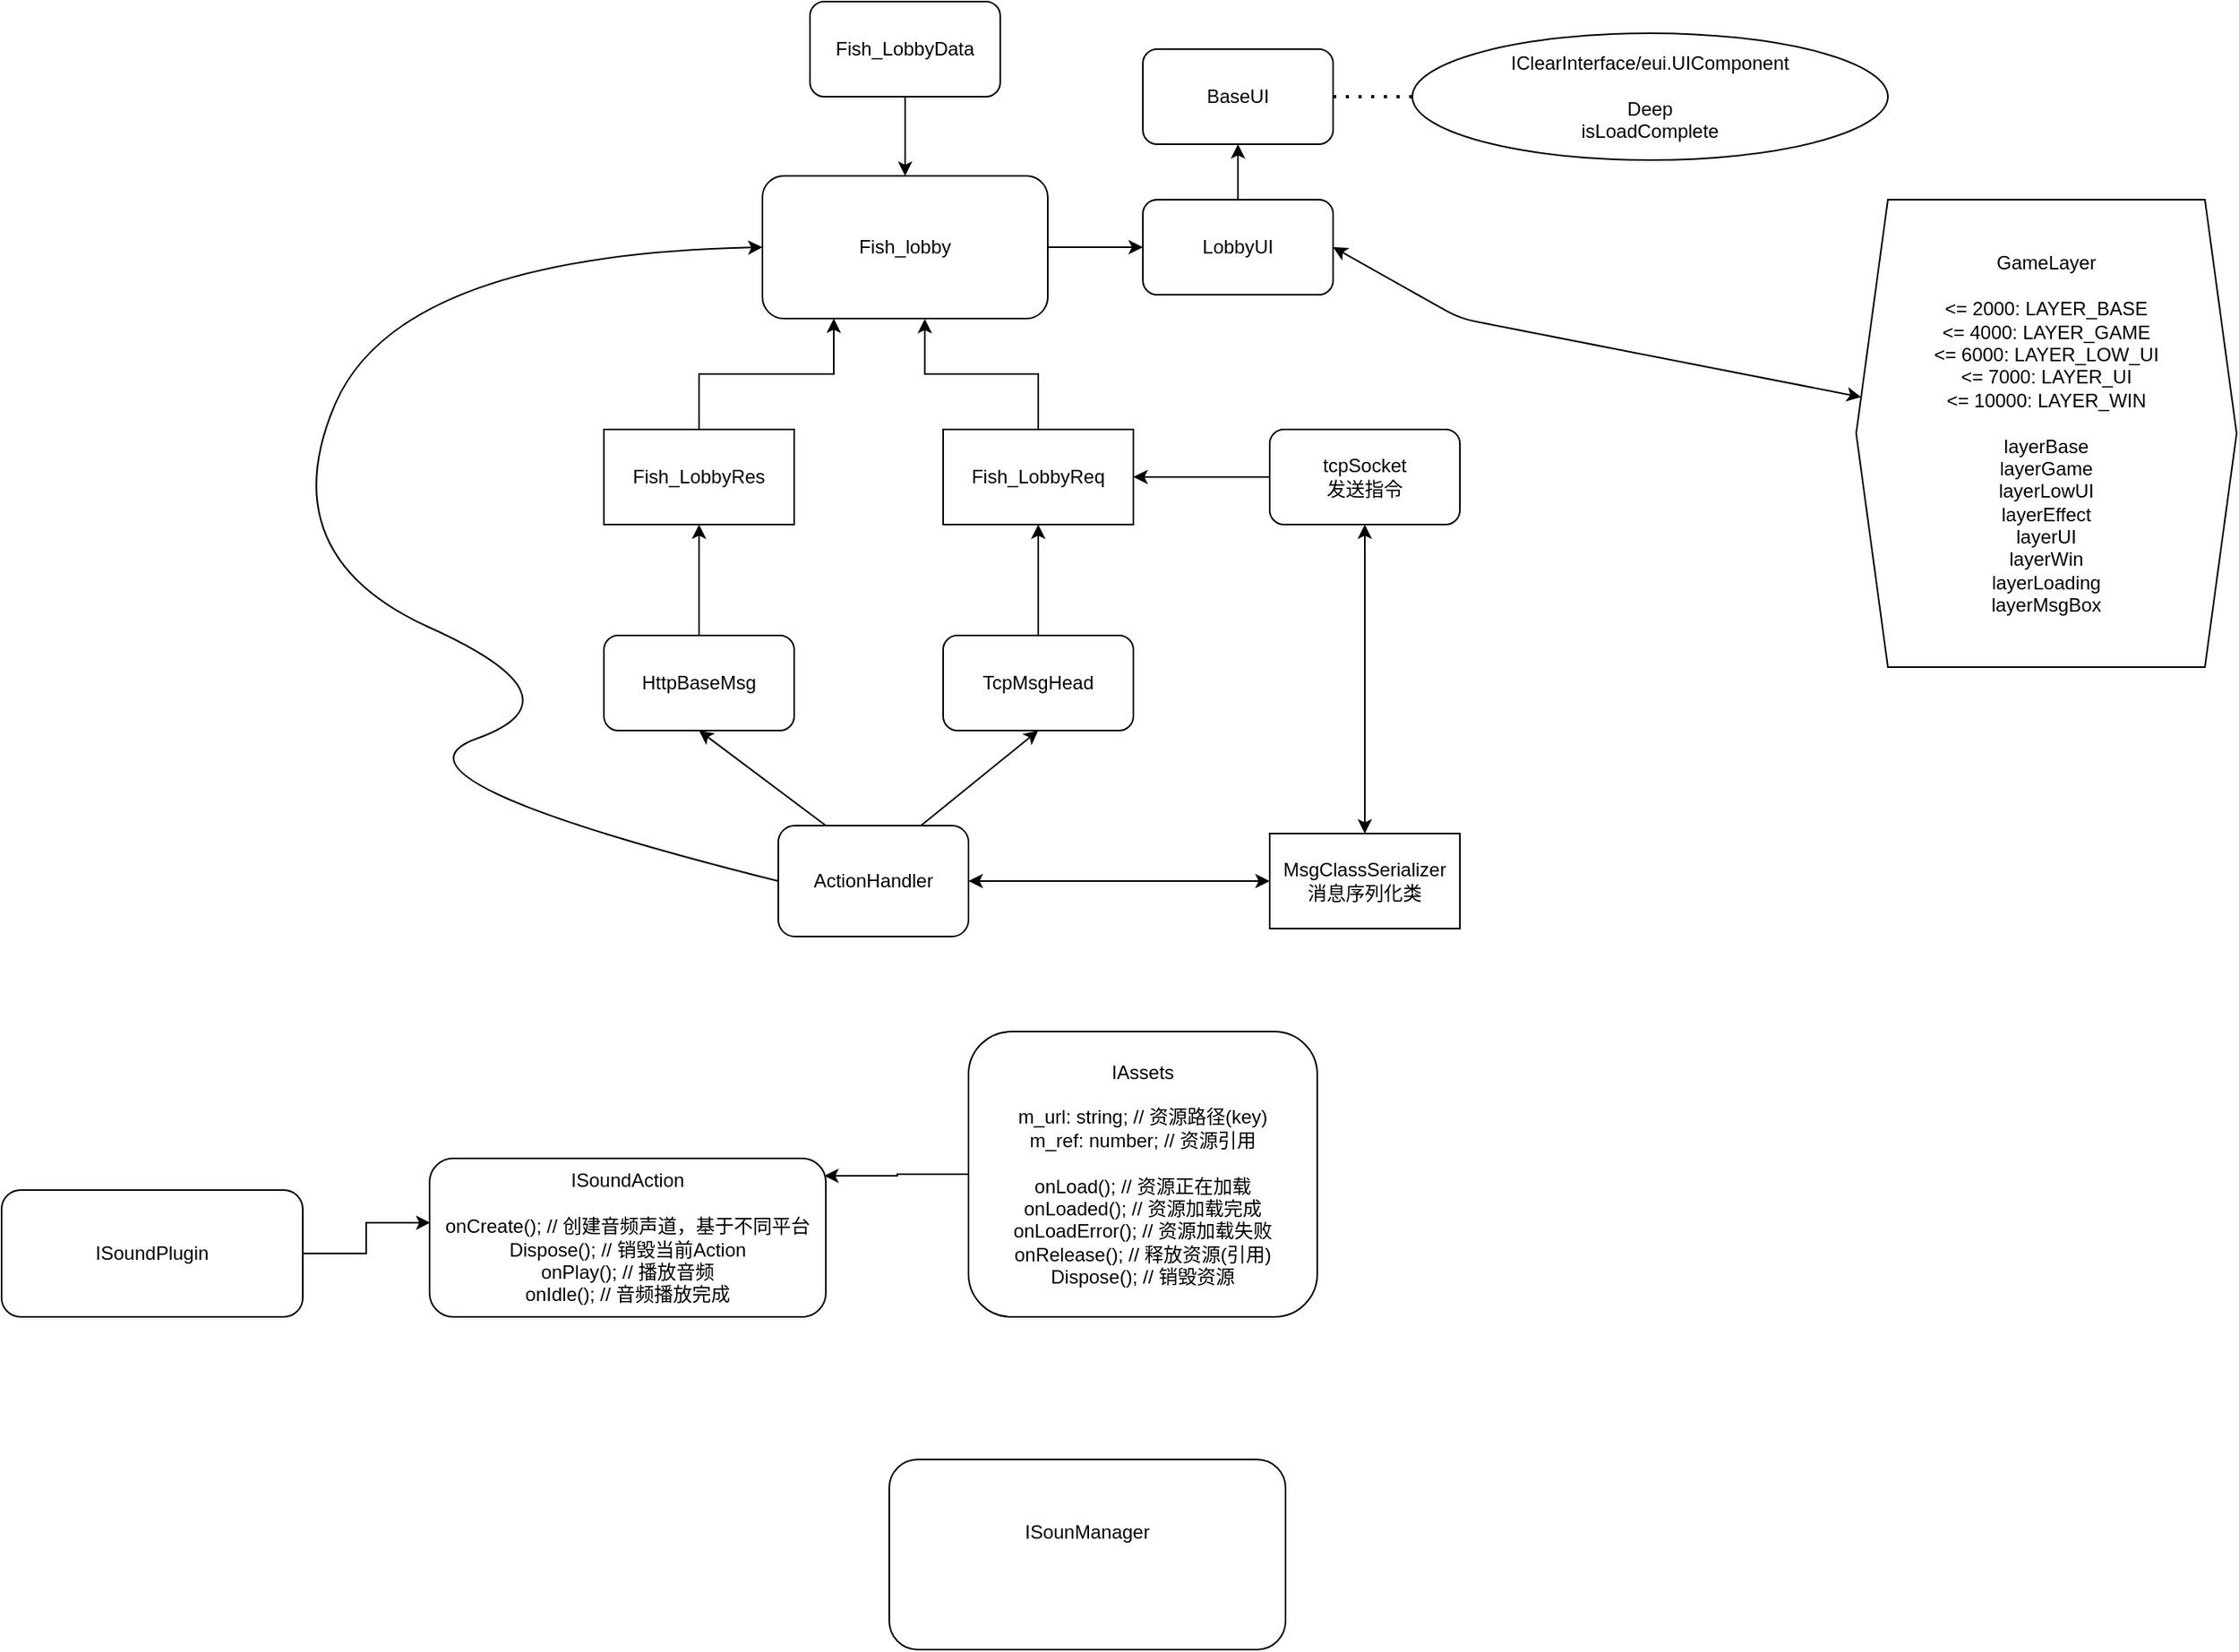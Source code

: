 <mxfile version="14.5.8" type="github">
  <diagram name="BOKE_FISH" id="b5b7bab2-c9e2-2cf4-8b2a-24fd1a2a6d21">
    <mxGraphModel dx="2377" dy="868" grid="1" gridSize="10" guides="1" tooltips="1" connect="1" arrows="1" fold="1" page="1" pageScale="1" pageWidth="827" pageHeight="1169" background="#ffffff" math="0" shadow="0">
      <root>
        <mxCell id="0" />
        <mxCell id="1" parent="0" />
        <mxCell id="fzn0tMe7gDzVCb7VW257-3" style="edgeStyle=orthogonalEdgeStyle;rounded=0;orthogonalLoop=1;jettySize=auto;html=1;" parent="1" source="fzn0tMe7gDzVCb7VW257-1" target="fzn0tMe7gDzVCb7VW257-4" edge="1">
          <mxGeometry relative="1" as="geometry">
            <mxPoint x="450" y="205" as="targetPoint" />
          </mxGeometry>
        </mxCell>
        <mxCell id="fzn0tMe7gDzVCb7VW257-1" value="Fish_lobby" style="rounded=1;whiteSpace=wrap;html=1;" parent="1" vertex="1">
          <mxGeometry x="180" y="160" width="180" height="90" as="geometry" />
        </mxCell>
        <mxCell id="fzn0tMe7gDzVCb7VW257-5" style="edgeStyle=orthogonalEdgeStyle;rounded=0;orthogonalLoop=1;jettySize=auto;html=1;" parent="1" source="fzn0tMe7gDzVCb7VW257-4" target="fzn0tMe7gDzVCb7VW257-6" edge="1">
          <mxGeometry relative="1" as="geometry">
            <mxPoint x="480" y="130" as="targetPoint" />
          </mxGeometry>
        </mxCell>
        <mxCell id="fzn0tMe7gDzVCb7VW257-4" value="LobbyUI" style="rounded=1;whiteSpace=wrap;html=1;" parent="1" vertex="1">
          <mxGeometry x="420" y="175" width="120" height="60" as="geometry" />
        </mxCell>
        <mxCell id="fzn0tMe7gDzVCb7VW257-6" value="BaseUI" style="rounded=1;whiteSpace=wrap;html=1;" parent="1" vertex="1">
          <mxGeometry x="420" y="80" width="120" height="60" as="geometry" />
        </mxCell>
        <mxCell id="fzn0tMe7gDzVCb7VW257-7" value="" style="endArrow=none;dashed=1;html=1;dashPattern=1 3;strokeWidth=2;exitX=1;exitY=0.5;exitDx=0;exitDy=0;" parent="1" source="fzn0tMe7gDzVCb7VW257-6" edge="1">
          <mxGeometry width="50" height="50" relative="1" as="geometry">
            <mxPoint x="760" y="270" as="sourcePoint" />
            <mxPoint x="590" y="110" as="targetPoint" />
          </mxGeometry>
        </mxCell>
        <mxCell id="fzn0tMe7gDzVCb7VW257-10" value="IClearInterface/eui.UIComponent&lt;br&gt;&lt;br&gt;Deep&lt;br&gt;isLoadComplete" style="ellipse;whiteSpace=wrap;html=1;" parent="1" vertex="1">
          <mxGeometry x="590" y="70" width="300" height="80" as="geometry" />
        </mxCell>
        <mxCell id="fzn0tMe7gDzVCb7VW257-11" value="" style="endArrow=classic;startArrow=classic;html=1;exitX=1;exitY=0.5;exitDx=0;exitDy=0;" parent="1" source="fzn0tMe7gDzVCb7VW257-4" target="fzn0tMe7gDzVCb7VW257-12" edge="1">
          <mxGeometry width="50" height="50" relative="1" as="geometry">
            <mxPoint x="750" y="320" as="sourcePoint" />
            <mxPoint x="740" y="205" as="targetPoint" />
            <Array as="points">
              <mxPoint x="620" y="250" />
            </Array>
          </mxGeometry>
        </mxCell>
        <mxCell id="fzn0tMe7gDzVCb7VW257-12" value="GameLayer&lt;br&gt;&lt;br&gt;&amp;lt;= 2000: LAYER_BASE&lt;br&gt;&amp;lt;= 4000: LAYER_GAME&lt;br&gt;&amp;lt;= 6000: LAYER_LOW_UI&lt;br&gt;&amp;lt;= 7000: LAYER_UI&lt;br&gt;&amp;lt;= 10000: LAYER_WIN&lt;br&gt;&lt;br&gt;layerBase&lt;br&gt;layerGame&lt;br&gt;layerLowUI&lt;br&gt;layerEffect&lt;br&gt;layerUI&lt;br&gt;layerWin&lt;br&gt;layerLoading&lt;br&gt;layerMsgBox" style="shape=hexagon;perimeter=hexagonPerimeter2;whiteSpace=wrap;html=1;fixedSize=1;" parent="1" vertex="1">
          <mxGeometry x="870" y="175" width="240" height="295" as="geometry" />
        </mxCell>
        <mxCell id="fzn0tMe7gDzVCb7VW257-15" style="edgeStyle=orthogonalEdgeStyle;rounded=0;orthogonalLoop=1;jettySize=auto;html=1;entryX=0.25;entryY=1;entryDx=0;entryDy=0;" parent="1" source="fzn0tMe7gDzVCb7VW257-13" target="fzn0tMe7gDzVCb7VW257-1" edge="1">
          <mxGeometry relative="1" as="geometry" />
        </mxCell>
        <mxCell id="fzn0tMe7gDzVCb7VW257-13" value="Fish_LobbyRes" style="rounded=0;whiteSpace=wrap;html=1;" parent="1" vertex="1">
          <mxGeometry x="80" y="320" width="120" height="60" as="geometry" />
        </mxCell>
        <mxCell id="fzn0tMe7gDzVCb7VW257-16" style="edgeStyle=orthogonalEdgeStyle;rounded=0;orthogonalLoop=1;jettySize=auto;html=1;entryX=0.569;entryY=1.003;entryDx=0;entryDy=0;entryPerimeter=0;" parent="1" source="fzn0tMe7gDzVCb7VW257-14" target="fzn0tMe7gDzVCb7VW257-1" edge="1">
          <mxGeometry relative="1" as="geometry">
            <Array as="points">
              <mxPoint x="354" y="285" />
              <mxPoint x="282" y="285" />
            </Array>
          </mxGeometry>
        </mxCell>
        <mxCell id="fzn0tMe7gDzVCb7VW257-14" value="Fish_LobbyReq" style="rounded=0;whiteSpace=wrap;html=1;" parent="1" vertex="1">
          <mxGeometry x="294" y="320" width="120" height="60" as="geometry" />
        </mxCell>
        <mxCell id="fzn0tMe7gDzVCb7VW257-18" style="edgeStyle=orthogonalEdgeStyle;rounded=0;orthogonalLoop=1;jettySize=auto;html=1;entryX=0.5;entryY=1;entryDx=0;entryDy=0;" parent="1" source="fzn0tMe7gDzVCb7VW257-17" target="fzn0tMe7gDzVCb7VW257-14" edge="1">
          <mxGeometry relative="1" as="geometry" />
        </mxCell>
        <mxCell id="fzn0tMe7gDzVCb7VW257-17" value="TcpMsgHead" style="rounded=1;whiteSpace=wrap;html=1;" parent="1" vertex="1">
          <mxGeometry x="294" y="450" width="120" height="60" as="geometry" />
        </mxCell>
        <mxCell id="fzn0tMe7gDzVCb7VW257-20" style="edgeStyle=orthogonalEdgeStyle;rounded=0;orthogonalLoop=1;jettySize=auto;html=1;entryX=0.5;entryY=1;entryDx=0;entryDy=0;" parent="1" source="fzn0tMe7gDzVCb7VW257-19" target="fzn0tMe7gDzVCb7VW257-13" edge="1">
          <mxGeometry relative="1" as="geometry" />
        </mxCell>
        <mxCell id="fzn0tMe7gDzVCb7VW257-19" value="HttpBaseMsg" style="rounded=1;whiteSpace=wrap;html=1;" parent="1" vertex="1">
          <mxGeometry x="80" y="450" width="120" height="60" as="geometry" />
        </mxCell>
        <mxCell id="fzn0tMe7gDzVCb7VW257-21" value="Fish_LobbyData" style="rounded=1;whiteSpace=wrap;html=1;" parent="1" vertex="1">
          <mxGeometry x="210" y="50" width="120" height="60" as="geometry" />
        </mxCell>
        <mxCell id="fzn0tMe7gDzVCb7VW257-23" value="" style="endArrow=classic;html=1;exitX=0.5;exitY=1;exitDx=0;exitDy=0;entryX=0.5;entryY=0;entryDx=0;entryDy=0;" parent="1" source="fzn0tMe7gDzVCb7VW257-21" target="fzn0tMe7gDzVCb7VW257-1" edge="1">
          <mxGeometry width="50" height="50" relative="1" as="geometry">
            <mxPoint x="750" y="320" as="sourcePoint" />
            <mxPoint x="800" y="270" as="targetPoint" />
          </mxGeometry>
        </mxCell>
        <mxCell id="fzn0tMe7gDzVCb7VW257-31" style="edgeStyle=orthogonalEdgeStyle;rounded=0;orthogonalLoop=1;jettySize=auto;html=1;" parent="1" source="fzn0tMe7gDzVCb7VW257-30" target="fzn0tMe7gDzVCb7VW257-14" edge="1">
          <mxGeometry relative="1" as="geometry" />
        </mxCell>
        <mxCell id="fzn0tMe7gDzVCb7VW257-30" value="tcpSocket&lt;br&gt;发送指令" style="rounded=1;whiteSpace=wrap;html=1;" parent="1" vertex="1">
          <mxGeometry x="500" y="320" width="120" height="60" as="geometry" />
        </mxCell>
        <mxCell id="fzn0tMe7gDzVCb7VW257-35" value="" style="endArrow=classic;html=1;exitX=0.75;exitY=0;exitDx=0;exitDy=0;entryX=0.5;entryY=1;entryDx=0;entryDy=0;" parent="1" target="fzn0tMe7gDzVCb7VW257-17" edge="1">
          <mxGeometry width="50" height="50" relative="1" as="geometry">
            <mxPoint x="280" y="570" as="sourcePoint" />
            <mxPoint x="800" y="390" as="targetPoint" />
          </mxGeometry>
        </mxCell>
        <mxCell id="fzn0tMe7gDzVCb7VW257-36" value="" style="endArrow=classic;html=1;exitX=0.25;exitY=0;exitDx=0;exitDy=0;entryX=0.5;entryY=1;entryDx=0;entryDy=0;" parent="1" target="fzn0tMe7gDzVCb7VW257-19" edge="1">
          <mxGeometry width="50" height="50" relative="1" as="geometry">
            <mxPoint x="220" y="570" as="sourcePoint" />
            <mxPoint x="364" y="520" as="targetPoint" />
          </mxGeometry>
        </mxCell>
        <mxCell id="fzn0tMe7gDzVCb7VW257-37" value="ActionHandler" style="rounded=1;whiteSpace=wrap;html=1;" parent="1" vertex="1">
          <mxGeometry x="190" y="570" width="120" height="70" as="geometry" />
        </mxCell>
        <mxCell id="fzn0tMe7gDzVCb7VW257-40" value="MsgClassSerializer&lt;br&gt;消息序列化类" style="rounded=0;whiteSpace=wrap;html=1;" parent="1" vertex="1">
          <mxGeometry x="500" y="575" width="120" height="60" as="geometry" />
        </mxCell>
        <mxCell id="fzn0tMe7gDzVCb7VW257-41" value="" style="endArrow=classic;startArrow=classic;html=1;exitX=1;exitY=0.5;exitDx=0;exitDy=0;entryX=0;entryY=0.5;entryDx=0;entryDy=0;" parent="1" source="fzn0tMe7gDzVCb7VW257-37" target="fzn0tMe7gDzVCb7VW257-40" edge="1">
          <mxGeometry width="50" height="50" relative="1" as="geometry">
            <mxPoint x="750" y="480" as="sourcePoint" />
            <mxPoint x="800" y="430" as="targetPoint" />
          </mxGeometry>
        </mxCell>
        <mxCell id="fzn0tMe7gDzVCb7VW257-42" value="" style="endArrow=classic;startArrow=classic;html=1;exitX=0.5;exitY=0;exitDx=0;exitDy=0;entryX=0.5;entryY=1;entryDx=0;entryDy=0;" parent="1" source="fzn0tMe7gDzVCb7VW257-40" target="fzn0tMe7gDzVCb7VW257-30" edge="1">
          <mxGeometry width="50" height="50" relative="1" as="geometry">
            <mxPoint x="750" y="480" as="sourcePoint" />
            <mxPoint x="800" y="430" as="targetPoint" />
          </mxGeometry>
        </mxCell>
        <mxCell id="fzn0tMe7gDzVCb7VW257-46" value="" style="curved=1;endArrow=classic;html=1;exitX=0;exitY=0.5;exitDx=0;exitDy=0;entryX=0;entryY=0.5;entryDx=0;entryDy=0;" parent="1" source="fzn0tMe7gDzVCb7VW257-37" target="fzn0tMe7gDzVCb7VW257-1" edge="1">
          <mxGeometry width="50" height="50" relative="1" as="geometry">
            <mxPoint x="750" y="480" as="sourcePoint" />
            <mxPoint x="800" y="430" as="targetPoint" />
            <Array as="points">
              <mxPoint x="-70" y="540" />
              <mxPoint x="70" y="490" />
              <mxPoint x="-130" y="400" />
              <mxPoint x="-50" y="210" />
            </Array>
          </mxGeometry>
        </mxCell>
        <mxCell id="f-Y9VzHZnFNgfBZq43af-1" value="ISoundAction&lt;br&gt;&lt;br&gt;onCreate(); // 创建音频声道，基于不同平台&lt;br&gt;Dispose(); // 销毁当前Action&lt;br&gt;onPlay(); // 播放音频&lt;br&gt;onIdle(); // 音频播放完成" style="rounded=1;whiteSpace=wrap;html=1;" vertex="1" parent="1">
          <mxGeometry x="-30" y="780" width="250" height="100" as="geometry" />
        </mxCell>
        <mxCell id="f-Y9VzHZnFNgfBZq43af-6" style="edgeStyle=orthogonalEdgeStyle;rounded=0;orthogonalLoop=1;jettySize=auto;html=1;entryX=0.996;entryY=0.11;entryDx=0;entryDy=0;entryPerimeter=0;" edge="1" parent="1" source="f-Y9VzHZnFNgfBZq43af-2" target="f-Y9VzHZnFNgfBZq43af-1">
          <mxGeometry relative="1" as="geometry" />
        </mxCell>
        <mxCell id="f-Y9VzHZnFNgfBZq43af-2" value="IAssets&lt;br&gt;&lt;br&gt;m_url: string; // 资源路径(key)&lt;br&gt;m_ref: number; // 资源引用&lt;br&gt;&lt;br&gt;onLoad(); // 资源正在加载&lt;br&gt;onLoaded(); // 资源加载完成&lt;br&gt;onLoadError(); // 资源加载失败&lt;br&gt;onRelease(); // 释放资源(引用)&lt;br&gt;Dispose(); // 销毁资源" style="rounded=1;whiteSpace=wrap;html=1;" vertex="1" parent="1">
          <mxGeometry x="310" y="700" width="220" height="180" as="geometry" />
        </mxCell>
        <mxCell id="f-Y9VzHZnFNgfBZq43af-3" value="ISounManager&lt;br&gt;&lt;br&gt;&lt;br&gt;" style="rounded=1;whiteSpace=wrap;html=1;" vertex="1" parent="1">
          <mxGeometry x="260" y="970" width="250" height="120" as="geometry" />
        </mxCell>
        <mxCell id="f-Y9VzHZnFNgfBZq43af-5" style="edgeStyle=orthogonalEdgeStyle;rounded=0;orthogonalLoop=1;jettySize=auto;html=1;entryX=0.002;entryY=0.406;entryDx=0;entryDy=0;entryPerimeter=0;" edge="1" parent="1" source="f-Y9VzHZnFNgfBZq43af-4" target="f-Y9VzHZnFNgfBZq43af-1">
          <mxGeometry relative="1" as="geometry" />
        </mxCell>
        <mxCell id="f-Y9VzHZnFNgfBZq43af-4" value="ISoundPlugin&lt;br&gt;" style="rounded=1;whiteSpace=wrap;html=1;" vertex="1" parent="1">
          <mxGeometry x="-300" y="800" width="190" height="80" as="geometry" />
        </mxCell>
      </root>
    </mxGraphModel>
  </diagram>
</mxfile>
